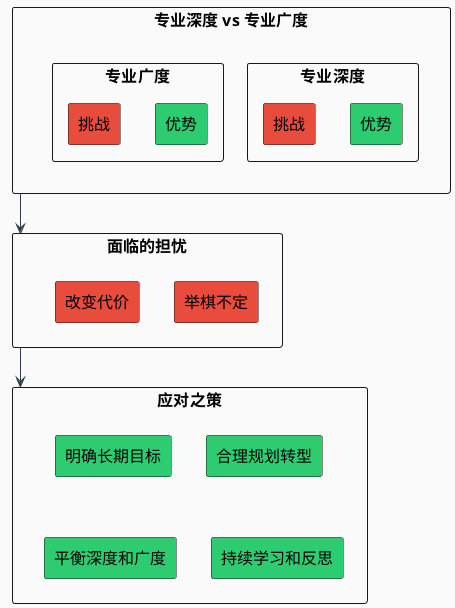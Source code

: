 @startuml
skinparam defaultFontColor #000000
skinparam defaultFontSize 16
skinparam BackgroundColor #FAFAFA
skinparam ArrowColor #2C3E50

rectangle "专业深度 vs 专业广度" as depth_vs_breadth {
    rectangle "专业深度" as depth {
        rectangle "优势" as depth_advantages #2ECC71
        rectangle "挑战" as depth_challenges #E74C3C
    }
    rectangle "专业广度" as breadth {
        rectangle "优势" as breadth_advantages #2ECC71
        rectangle "挑战" as breadth_challenges #E74C3C
    }
}

rectangle "面临的担忧" as concerns {
    rectangle "举棋不定" as concern1 #E74C3C
    rectangle "改变代价" as concern2 #E74C3C
}

rectangle "应对之策" as strategies {
    rectangle "明确长期目标" as strategy1 #2ECC71
    rectangle "合理规划转型" as strategy2 #2ECC71
    rectangle "平衡深度和广度" as strategy3 #2ECC71
    rectangle "持续学习和反思" as strategy4 #2ECC71
}

depth_vs_breadth -down-> concerns
concerns -down-> strategies
@enduml
